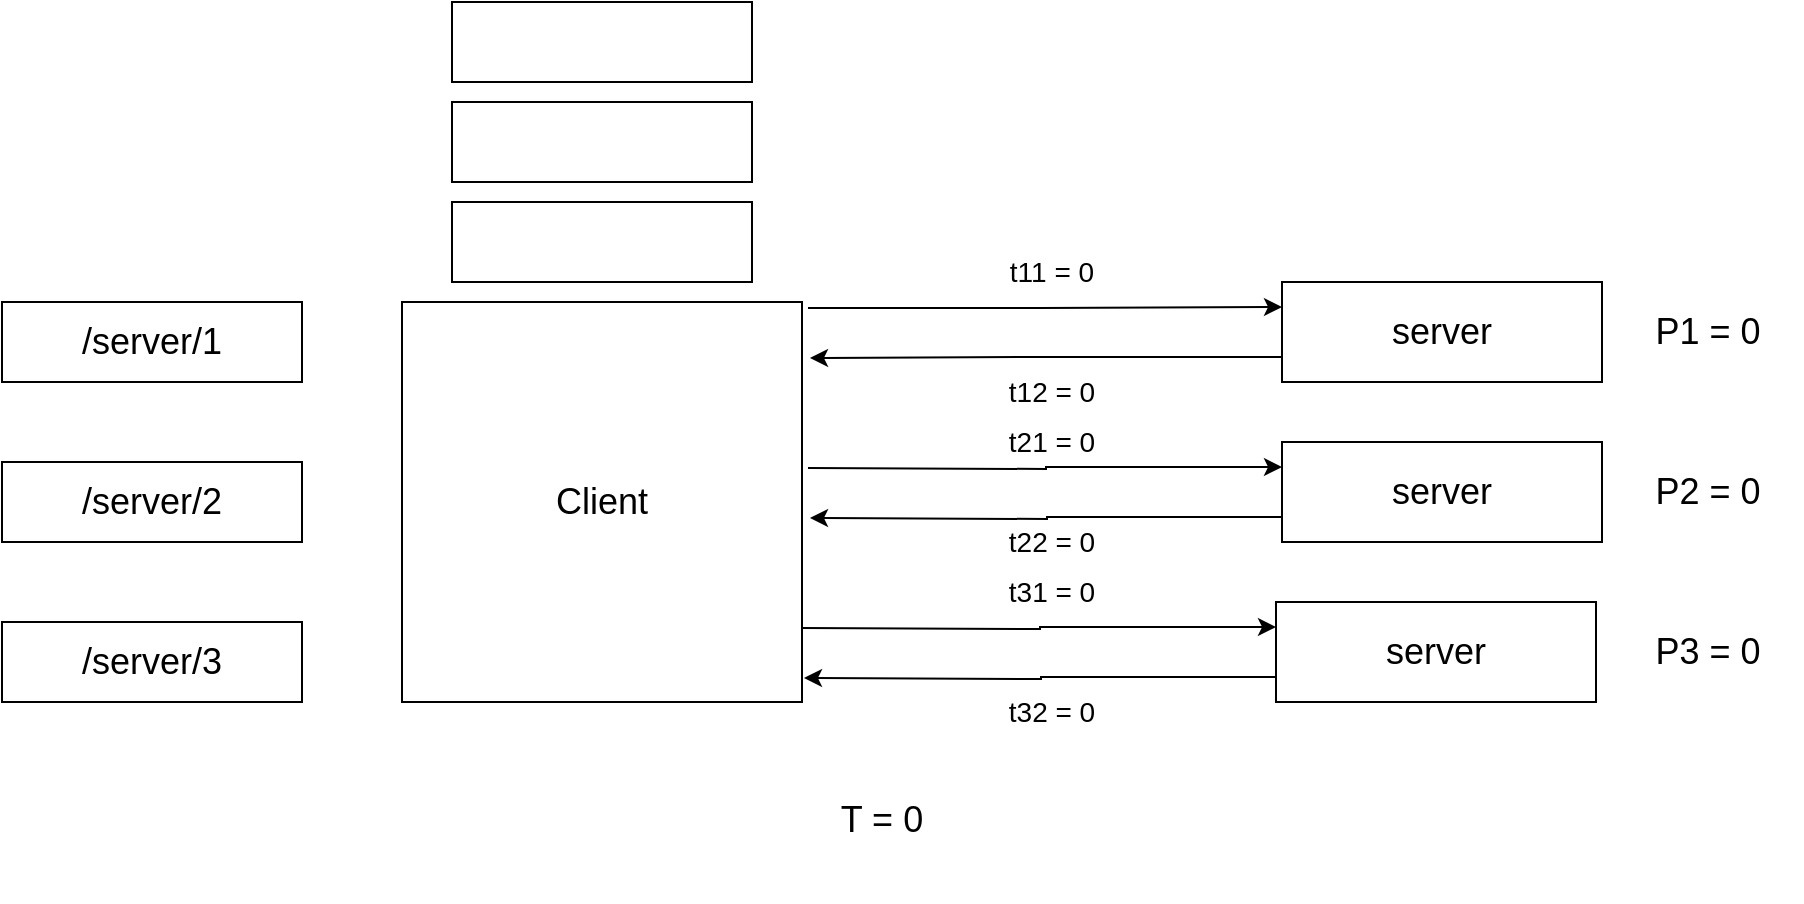 <mxfile version="11.3.0" type="device" pages="1"><diagram id="Er1aV1ugC9-8SfUy8B8p" name="Page-1"><mxGraphModel dx="1092" dy="1946" grid="1" gridSize="10" guides="1" tooltips="1" connect="1" arrows="1" fold="1" page="1" pageScale="1" pageWidth="826" pageHeight="1169" math="0" shadow="0"><root><mxCell id="0"/><mxCell id="1" parent="0"/><mxCell id="qWyymiY3wK-ePTPxsgIl-4" value="&lt;span style=&quot;white-space: normal&quot;&gt;&lt;font style=&quot;font-size: 18px&quot;&gt;/server/1&lt;/font&gt;&lt;/span&gt;" style="rounded=0;whiteSpace=wrap;html=1;" parent="1" vertex="1"><mxGeometry x="20" y="80" width="150" height="40" as="geometry"/></mxCell><mxCell id="qWyymiY3wK-ePTPxsgIl-5" value="&lt;span style=&quot;white-space: normal&quot;&gt;&lt;font style=&quot;font-size: 18px&quot;&gt;/server/2&lt;/font&gt;&lt;/span&gt;" style="rounded=0;whiteSpace=wrap;html=1;" parent="1" vertex="1"><mxGeometry x="20" y="160" width="150" height="40" as="geometry"/></mxCell><mxCell id="qWyymiY3wK-ePTPxsgIl-6" value="&lt;span style=&quot;white-space: normal&quot;&gt;&lt;font style=&quot;font-size: 18px&quot;&gt;/server/3&lt;/font&gt;&lt;/span&gt;" style="rounded=0;whiteSpace=wrap;html=1;" parent="1" vertex="1"><mxGeometry x="20" y="240" width="150" height="40" as="geometry"/></mxCell><mxCell id="qWyymiY3wK-ePTPxsgIl-9" value="&lt;font style=&quot;font-size: 18px&quot;&gt;Client&lt;/font&gt;" style="whiteSpace=wrap;html=1;aspect=fixed;" parent="1" vertex="1"><mxGeometry x="220" y="80" width="200" height="200" as="geometry"/></mxCell><mxCell id="AwVjeT6Di6_5vZkV0k5D-50" style="edgeStyle=orthogonalEdgeStyle;rounded=0;orthogonalLoop=1;jettySize=auto;html=1;exitX=1.015;exitY=0.015;exitDx=0;exitDy=0;entryX=0;entryY=0.25;entryDx=0;entryDy=0;exitPerimeter=0;" parent="1" source="qWyymiY3wK-ePTPxsgIl-9" target="AwVjeT6Di6_5vZkV0k5D-1" edge="1"><mxGeometry relative="1" as="geometry"/></mxCell><mxCell id="AwVjeT6Di6_5vZkV0k5D-51" style="edgeStyle=orthogonalEdgeStyle;rounded=0;orthogonalLoop=1;jettySize=auto;html=1;exitX=0;exitY=0.75;exitDx=0;exitDy=0;entryX=1.02;entryY=0.14;entryDx=0;entryDy=0;entryPerimeter=0;" parent="1" source="AwVjeT6Di6_5vZkV0k5D-1" target="qWyymiY3wK-ePTPxsgIl-9" edge="1"><mxGeometry relative="1" as="geometry"/></mxCell><mxCell id="AwVjeT6Di6_5vZkV0k5D-1" value="&lt;span style=&quot;white-space: normal&quot;&gt;&lt;font style=&quot;font-size: 18px&quot;&gt;server&lt;br&gt;&lt;/font&gt;&lt;/span&gt;" style="rounded=0;whiteSpace=wrap;html=1;" parent="1" vertex="1"><mxGeometry x="660" y="70" width="160" height="50" as="geometry"/></mxCell><UserObject label="&lt;font style=&quot;font-size: 18px&quot;&gt;T = 0&lt;br&gt;&lt;br&gt;&lt;/font&gt;" placeholders="1" name="Variable" id="AwVjeT6Di6_5vZkV0k5D-9"><mxCell style="text;html=1;strokeColor=none;fillColor=none;align=center;verticalAlign=middle;whiteSpace=wrap;overflow=hidden;" parent="1" vertex="1"><mxGeometry x="20" y="320" width="880" height="60" as="geometry"/></mxCell></UserObject><mxCell id="AwVjeT6Di6_5vZkV0k5D-57" style="edgeStyle=orthogonalEdgeStyle;rounded=0;orthogonalLoop=1;jettySize=auto;html=1;exitX=1.015;exitY=0.015;exitDx=0;exitDy=0;entryX=0;entryY=0.25;entryDx=0;entryDy=0;exitPerimeter=0;" parent="1" target="AwVjeT6Di6_5vZkV0k5D-59" edge="1"><mxGeometry relative="1" as="geometry"><mxPoint x="423" y="163" as="sourcePoint"/></mxGeometry></mxCell><mxCell id="AwVjeT6Di6_5vZkV0k5D-58" style="edgeStyle=orthogonalEdgeStyle;rounded=0;orthogonalLoop=1;jettySize=auto;html=1;exitX=0;exitY=0.75;exitDx=0;exitDy=0;entryX=1.02;entryY=0.14;entryDx=0;entryDy=0;entryPerimeter=0;" parent="1" source="AwVjeT6Di6_5vZkV0k5D-59" edge="1"><mxGeometry relative="1" as="geometry"><mxPoint x="424" y="188" as="targetPoint"/></mxGeometry></mxCell><mxCell id="AwVjeT6Di6_5vZkV0k5D-59" value="&lt;span style=&quot;white-space: normal&quot;&gt;&lt;font style=&quot;font-size: 18px&quot;&gt;server&lt;br&gt;&lt;/font&gt;&lt;/span&gt;" style="rounded=0;whiteSpace=wrap;html=1;" parent="1" vertex="1"><mxGeometry x="660" y="150" width="160" height="50" as="geometry"/></mxCell><mxCell id="AwVjeT6Di6_5vZkV0k5D-60" style="edgeStyle=orthogonalEdgeStyle;rounded=0;orthogonalLoop=1;jettySize=auto;html=1;exitX=1.015;exitY=0.015;exitDx=0;exitDy=0;entryX=0;entryY=0.25;entryDx=0;entryDy=0;exitPerimeter=0;" parent="1" target="AwVjeT6Di6_5vZkV0k5D-62" edge="1"><mxGeometry relative="1" as="geometry"><mxPoint x="420" y="243" as="sourcePoint"/></mxGeometry></mxCell><mxCell id="AwVjeT6Di6_5vZkV0k5D-61" style="edgeStyle=orthogonalEdgeStyle;rounded=0;orthogonalLoop=1;jettySize=auto;html=1;exitX=0;exitY=0.75;exitDx=0;exitDy=0;entryX=1.02;entryY=0.14;entryDx=0;entryDy=0;entryPerimeter=0;" parent="1" source="AwVjeT6Di6_5vZkV0k5D-62" edge="1"><mxGeometry relative="1" as="geometry"><mxPoint x="421" y="268" as="targetPoint"/></mxGeometry></mxCell><mxCell id="AwVjeT6Di6_5vZkV0k5D-62" value="&lt;span style=&quot;white-space: normal&quot;&gt;&lt;font style=&quot;font-size: 18px&quot;&gt;server&lt;br&gt;&lt;/font&gt;&lt;/span&gt;" style="rounded=0;whiteSpace=wrap;html=1;" parent="1" vertex="1"><mxGeometry x="657" y="230" width="160" height="50" as="geometry"/></mxCell><mxCell id="AwVjeT6Di6_5vZkV0k5D-64" value="" style="rounded=0;whiteSpace=wrap;html=1;" parent="1" vertex="1"><mxGeometry x="245" y="30" width="150" height="40" as="geometry"/></mxCell><mxCell id="AwVjeT6Di6_5vZkV0k5D-65" value="" style="rounded=0;whiteSpace=wrap;html=1;" parent="1" vertex="1"><mxGeometry x="245" y="-20" width="150" height="40" as="geometry"/></mxCell><mxCell id="AwVjeT6Di6_5vZkV0k5D-66" value="" style="rounded=0;whiteSpace=wrap;html=1;" parent="1" vertex="1"><mxGeometry x="245" y="-70" width="150" height="40" as="geometry"/></mxCell><UserObject label="&lt;font style=&quot;font-size: 14px&quot;&gt;t11 = 0&lt;/font&gt;" placeholders="1" name="Variable" id="AwVjeT6Di6_5vZkV0k5D-67"><mxCell style="text;html=1;strokeColor=none;fillColor=none;align=center;verticalAlign=middle;whiteSpace=wrap;overflow=hidden;" parent="1" vertex="1"><mxGeometry x="500" y="50" width="90" height="30" as="geometry"/></mxCell></UserObject><UserObject label="&lt;font style=&quot;font-size: 14px&quot;&gt;t12 = 0&lt;/font&gt;" placeholders="1" name="Variable" id="AwVjeT6Di6_5vZkV0k5D-68"><mxCell style="text;html=1;strokeColor=none;fillColor=none;align=center;verticalAlign=middle;whiteSpace=wrap;overflow=hidden;" parent="1" vertex="1"><mxGeometry x="500" y="110" width="90" height="30" as="geometry"/></mxCell></UserObject><UserObject label="&lt;font style=&quot;font-size: 14px&quot;&gt;t21 = 0&lt;/font&gt;" placeholders="1" name="Variable" id="AwVjeT6Di6_5vZkV0k5D-71"><mxCell style="text;html=1;strokeColor=none;fillColor=none;align=center;verticalAlign=middle;whiteSpace=wrap;overflow=hidden;" parent="1" vertex="1"><mxGeometry x="500" y="135" width="90" height="30" as="geometry"/></mxCell></UserObject><UserObject label="&lt;font style=&quot;font-size: 14px&quot;&gt;t22 = 0&lt;/font&gt;" placeholders="1" name="Variable" id="AwVjeT6Di6_5vZkV0k5D-72"><mxCell style="text;html=1;strokeColor=none;fillColor=none;align=center;verticalAlign=middle;whiteSpace=wrap;overflow=hidden;" parent="1" vertex="1"><mxGeometry x="500" y="185" width="90" height="30" as="geometry"/></mxCell></UserObject><UserObject label="&lt;font style=&quot;font-size: 14px&quot;&gt;t31 = 0&lt;/font&gt;" placeholders="1" name="Variable" id="AwVjeT6Di6_5vZkV0k5D-73"><mxCell style="text;html=1;strokeColor=none;fillColor=none;align=center;verticalAlign=middle;whiteSpace=wrap;overflow=hidden;" parent="1" vertex="1"><mxGeometry x="500" y="210" width="90" height="30" as="geometry"/></mxCell></UserObject><UserObject label="&lt;font style=&quot;font-size: 14px&quot;&gt;t32 = 0&lt;/font&gt;" placeholders="1" name="Variable" id="AwVjeT6Di6_5vZkV0k5D-74"><mxCell style="text;html=1;strokeColor=none;fillColor=none;align=center;verticalAlign=middle;whiteSpace=wrap;overflow=hidden;" parent="1" vertex="1"><mxGeometry x="500" y="270" width="90" height="30" as="geometry"/></mxCell></UserObject><UserObject label="&lt;font style=&quot;font-size: 18px&quot;&gt;P1 = 0&lt;/font&gt;" placeholders="1" name="Variable" id="AwVjeT6Di6_5vZkV0k5D-75"><mxCell style="text;html=1;strokeColor=none;fillColor=none;align=center;verticalAlign=middle;whiteSpace=wrap;overflow=hidden;" parent="1" vertex="1"><mxGeometry x="826" y="70" width="94" height="50" as="geometry"/></mxCell></UserObject><UserObject label="&lt;font style=&quot;font-size: 18px&quot;&gt;P2 = 0&lt;/font&gt;" placeholders="1" name="Variable" id="AwVjeT6Di6_5vZkV0k5D-76"><mxCell style="text;html=1;strokeColor=none;fillColor=none;align=center;verticalAlign=middle;whiteSpace=wrap;overflow=hidden;" parent="1" vertex="1"><mxGeometry x="826" y="150" width="94" height="50" as="geometry"/></mxCell></UserObject><UserObject label="&lt;font style=&quot;font-size: 18px&quot;&gt;P3 = 0&lt;/font&gt;" placeholders="1" name="Variable" id="AwVjeT6Di6_5vZkV0k5D-77"><mxCell style="text;html=1;strokeColor=none;fillColor=none;align=center;verticalAlign=middle;whiteSpace=wrap;overflow=hidden;" parent="1" vertex="1"><mxGeometry x="826" y="230" width="94" height="50" as="geometry"/></mxCell></UserObject></root></mxGraphModel></diagram></mxfile>